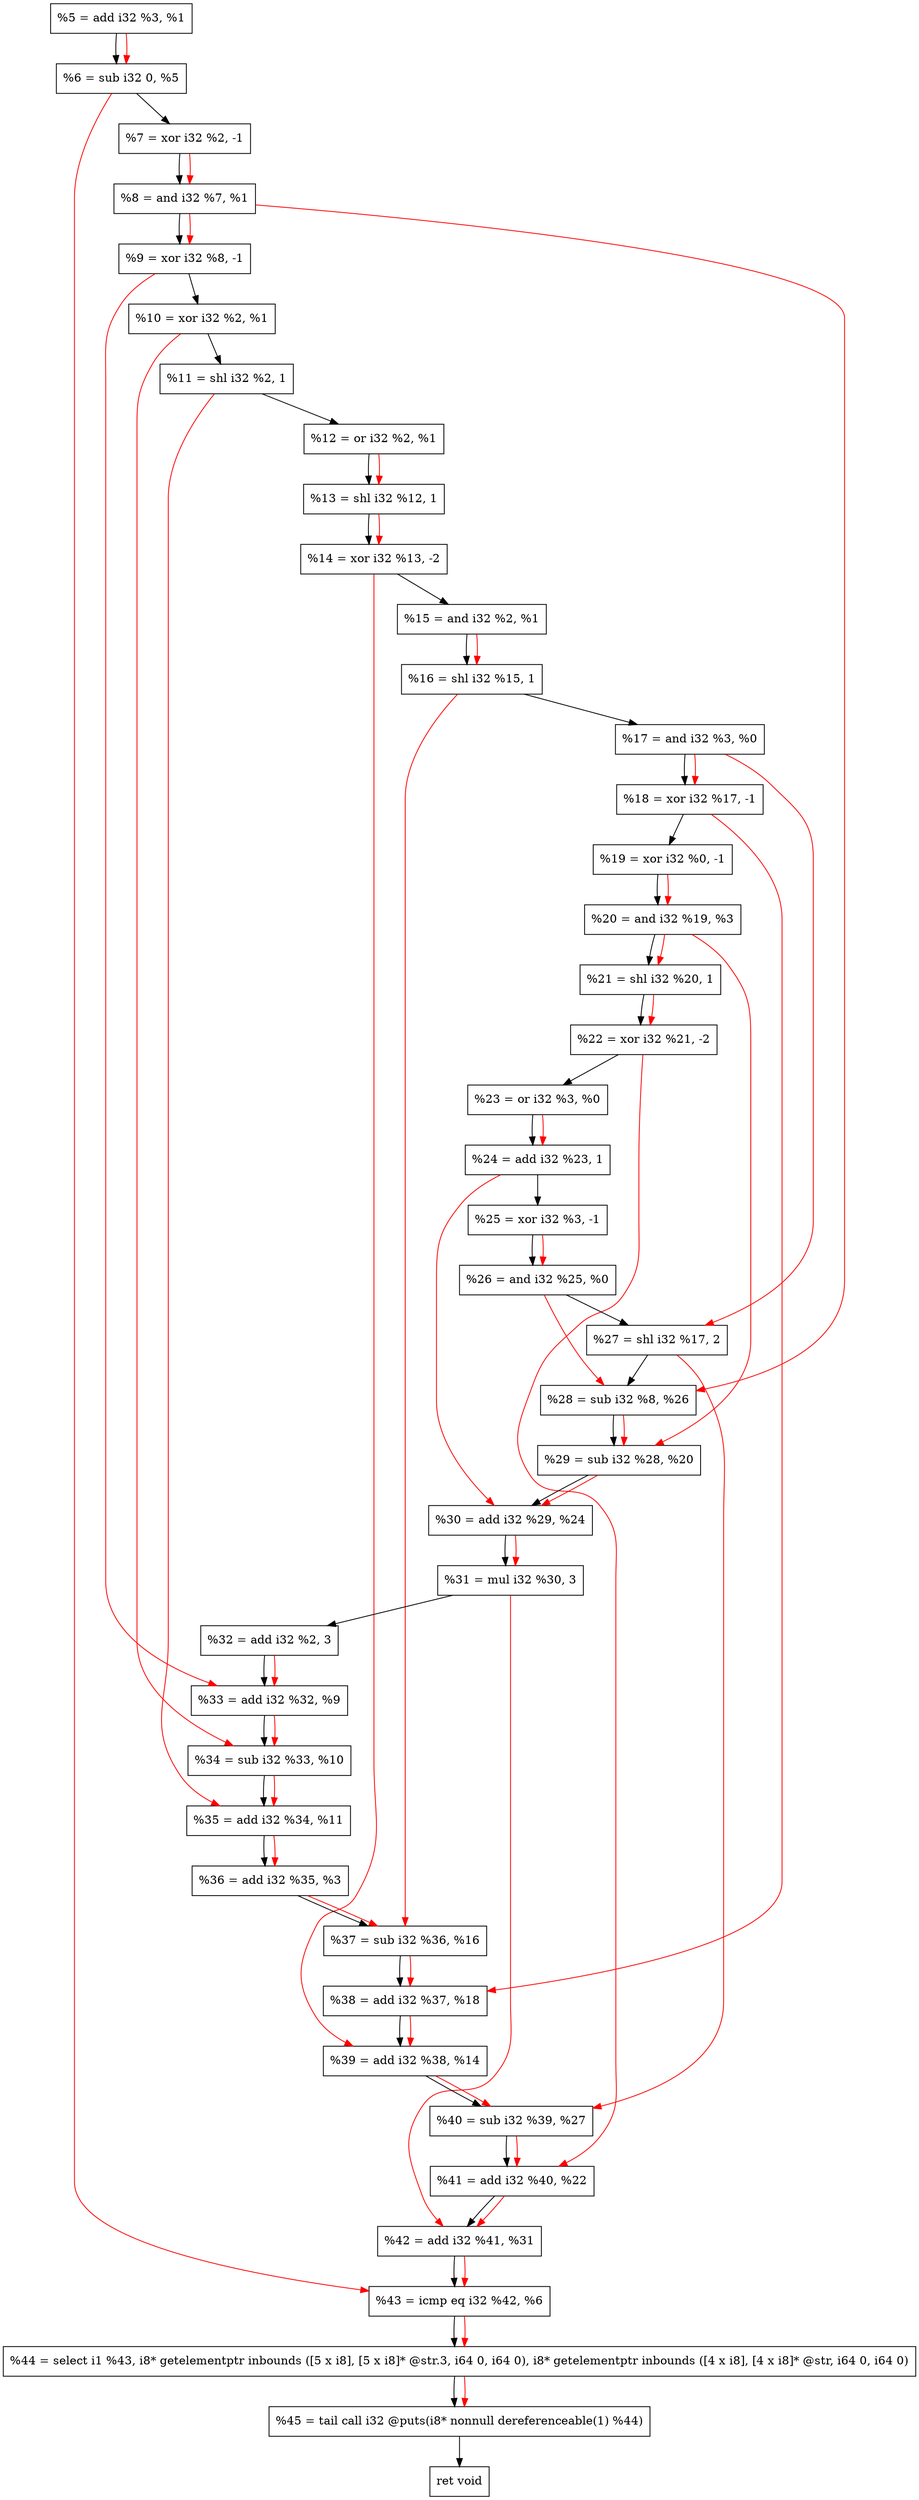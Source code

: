 digraph "DFG for'crackme' function" {
	Node0x709ae0[shape=record, label="  %5 = add i32 %3, %1"];
	Node0x70a160[shape=record, label="  %6 = sub i32 0, %5"];
	Node0x70a200[shape=record, label="  %7 = xor i32 %2, -1"];
	Node0x70a270[shape=record, label="  %8 = and i32 %7, %1"];
	Node0x70a2e0[shape=record, label="  %9 = xor i32 %8, -1"];
	Node0x70a350[shape=record, label="  %10 = xor i32 %2, %1"];
	Node0x70a3f0[shape=record, label="  %11 = shl i32 %2, 1"];
	Node0x70a460[shape=record, label="  %12 = or i32 %2, %1"];
	Node0x70a4d0[shape=record, label="  %13 = shl i32 %12, 1"];
	Node0x70a570[shape=record, label="  %14 = xor i32 %13, -2"];
	Node0x70a5e0[shape=record, label="  %15 = and i32 %2, %1"];
	Node0x70a650[shape=record, label="  %16 = shl i32 %15, 1"];
	Node0x70a6c0[shape=record, label="  %17 = and i32 %3, %0"];
	Node0x70a730[shape=record, label="  %18 = xor i32 %17, -1"];
	Node0x70a7a0[shape=record, label="  %19 = xor i32 %0, -1"];
	Node0x70a810[shape=record, label="  %20 = and i32 %19, %3"];
	Node0x70a880[shape=record, label="  %21 = shl i32 %20, 1"];
	Node0x70a8f0[shape=record, label="  %22 = xor i32 %21, -2"];
	Node0x70a960[shape=record, label="  %23 = or i32 %3, %0"];
	Node0x70a9d0[shape=record, label="  %24 = add i32 %23, 1"];
	Node0x70aa40[shape=record, label="  %25 = xor i32 %3, -1"];
	Node0x70aab0[shape=record, label="  %26 = and i32 %25, %0"];
	Node0x70ab50[shape=record, label="  %27 = shl i32 %17, 2"];
	Node0x70abc0[shape=record, label="  %28 = sub i32 %8, %26"];
	Node0x70ac30[shape=record, label="  %29 = sub i32 %28, %20"];
	Node0x70aca0[shape=record, label="  %30 = add i32 %29, %24"];
	Node0x70ad40[shape=record, label="  %31 = mul i32 %30, 3"];
	Node0x70adb0[shape=record, label="  %32 = add i32 %2, 3"];
	Node0x70b030[shape=record, label="  %33 = add i32 %32, %9"];
	Node0x70b0a0[shape=record, label="  %34 = sub i32 %33, %10"];
	Node0x70b110[shape=record, label="  %35 = add i32 %34, %11"];
	Node0x70b180[shape=record, label="  %36 = add i32 %35, %3"];
	Node0x70b1f0[shape=record, label="  %37 = sub i32 %36, %16"];
	Node0x70b260[shape=record, label="  %38 = add i32 %37, %18"];
	Node0x70b2d0[shape=record, label="  %39 = add i32 %38, %14"];
	Node0x70b340[shape=record, label="  %40 = sub i32 %39, %27"];
	Node0x70b3b0[shape=record, label="  %41 = add i32 %40, %22"];
	Node0x70b420[shape=record, label="  %42 = add i32 %41, %31"];
	Node0x70b490[shape=record, label="  %43 = icmp eq i32 %42, %6"];
	Node0x6aa268[shape=record, label="  %44 = select i1 %43, i8* getelementptr inbounds ([5 x i8], [5 x i8]* @str.3, i64 0, i64 0), i8* getelementptr inbounds ([4 x i8], [4 x i8]* @str, i64 0, i64 0)"];
	Node0x70b930[shape=record, label="  %45 = tail call i32 @puts(i8* nonnull dereferenceable(1) %44)"];
	Node0x70b980[shape=record, label="  ret void"];
	Node0x709ae0 -> Node0x70a160;
	Node0x70a160 -> Node0x70a200;
	Node0x70a200 -> Node0x70a270;
	Node0x70a270 -> Node0x70a2e0;
	Node0x70a2e0 -> Node0x70a350;
	Node0x70a350 -> Node0x70a3f0;
	Node0x70a3f0 -> Node0x70a460;
	Node0x70a460 -> Node0x70a4d0;
	Node0x70a4d0 -> Node0x70a570;
	Node0x70a570 -> Node0x70a5e0;
	Node0x70a5e0 -> Node0x70a650;
	Node0x70a650 -> Node0x70a6c0;
	Node0x70a6c0 -> Node0x70a730;
	Node0x70a730 -> Node0x70a7a0;
	Node0x70a7a0 -> Node0x70a810;
	Node0x70a810 -> Node0x70a880;
	Node0x70a880 -> Node0x70a8f0;
	Node0x70a8f0 -> Node0x70a960;
	Node0x70a960 -> Node0x70a9d0;
	Node0x70a9d0 -> Node0x70aa40;
	Node0x70aa40 -> Node0x70aab0;
	Node0x70aab0 -> Node0x70ab50;
	Node0x70ab50 -> Node0x70abc0;
	Node0x70abc0 -> Node0x70ac30;
	Node0x70ac30 -> Node0x70aca0;
	Node0x70aca0 -> Node0x70ad40;
	Node0x70ad40 -> Node0x70adb0;
	Node0x70adb0 -> Node0x70b030;
	Node0x70b030 -> Node0x70b0a0;
	Node0x70b0a0 -> Node0x70b110;
	Node0x70b110 -> Node0x70b180;
	Node0x70b180 -> Node0x70b1f0;
	Node0x70b1f0 -> Node0x70b260;
	Node0x70b260 -> Node0x70b2d0;
	Node0x70b2d0 -> Node0x70b340;
	Node0x70b340 -> Node0x70b3b0;
	Node0x70b3b0 -> Node0x70b420;
	Node0x70b420 -> Node0x70b490;
	Node0x70b490 -> Node0x6aa268;
	Node0x6aa268 -> Node0x70b930;
	Node0x70b930 -> Node0x70b980;
edge [color=red]
	Node0x709ae0 -> Node0x70a160;
	Node0x70a200 -> Node0x70a270;
	Node0x70a270 -> Node0x70a2e0;
	Node0x70a460 -> Node0x70a4d0;
	Node0x70a4d0 -> Node0x70a570;
	Node0x70a5e0 -> Node0x70a650;
	Node0x70a6c0 -> Node0x70a730;
	Node0x70a7a0 -> Node0x70a810;
	Node0x70a810 -> Node0x70a880;
	Node0x70a880 -> Node0x70a8f0;
	Node0x70a960 -> Node0x70a9d0;
	Node0x70aa40 -> Node0x70aab0;
	Node0x70a6c0 -> Node0x70ab50;
	Node0x70a270 -> Node0x70abc0;
	Node0x70aab0 -> Node0x70abc0;
	Node0x70abc0 -> Node0x70ac30;
	Node0x70a810 -> Node0x70ac30;
	Node0x70ac30 -> Node0x70aca0;
	Node0x70a9d0 -> Node0x70aca0;
	Node0x70aca0 -> Node0x70ad40;
	Node0x70adb0 -> Node0x70b030;
	Node0x70a2e0 -> Node0x70b030;
	Node0x70b030 -> Node0x70b0a0;
	Node0x70a350 -> Node0x70b0a0;
	Node0x70b0a0 -> Node0x70b110;
	Node0x70a3f0 -> Node0x70b110;
	Node0x70b110 -> Node0x70b180;
	Node0x70b180 -> Node0x70b1f0;
	Node0x70a650 -> Node0x70b1f0;
	Node0x70b1f0 -> Node0x70b260;
	Node0x70a730 -> Node0x70b260;
	Node0x70b260 -> Node0x70b2d0;
	Node0x70a570 -> Node0x70b2d0;
	Node0x70b2d0 -> Node0x70b340;
	Node0x70ab50 -> Node0x70b340;
	Node0x70b340 -> Node0x70b3b0;
	Node0x70a8f0 -> Node0x70b3b0;
	Node0x70b3b0 -> Node0x70b420;
	Node0x70ad40 -> Node0x70b420;
	Node0x70b420 -> Node0x70b490;
	Node0x70a160 -> Node0x70b490;
	Node0x70b490 -> Node0x6aa268;
	Node0x6aa268 -> Node0x70b930;
}
